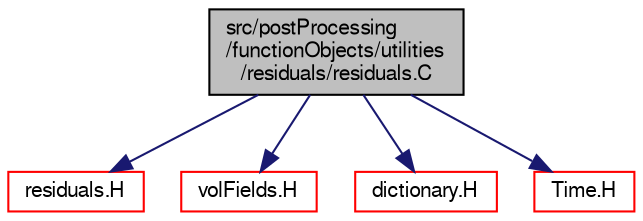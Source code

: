 digraph "src/postProcessing/functionObjects/utilities/residuals/residuals.C"
{
  bgcolor="transparent";
  edge [fontname="FreeSans",fontsize="10",labelfontname="FreeSans",labelfontsize="10"];
  node [fontname="FreeSans",fontsize="10",shape=record];
  Node0 [label="src/postProcessing\l/functionObjects/utilities\l/residuals/residuals.C",height=0.2,width=0.4,color="black", fillcolor="grey75", style="filled", fontcolor="black"];
  Node0 -> Node1 [color="midnightblue",fontsize="10",style="solid",fontname="FreeSans"];
  Node1 [label="residuals.H",height=0.2,width=0.4,color="red",URL="$a13817.html"];
  Node0 -> Node122 [color="midnightblue",fontsize="10",style="solid",fontname="FreeSans"];
  Node122 [label="volFields.H",height=0.2,width=0.4,color="red",URL="$a02750.html"];
  Node0 -> Node264 [color="midnightblue",fontsize="10",style="solid",fontname="FreeSans"];
  Node264 [label="dictionary.H",height=0.2,width=0.4,color="red",URL="$a08804.html"];
  Node0 -> Node306 [color="midnightblue",fontsize="10",style="solid",fontname="FreeSans"];
  Node306 [label="Time.H",height=0.2,width=0.4,color="red",URL="$a09311.html"];
}
